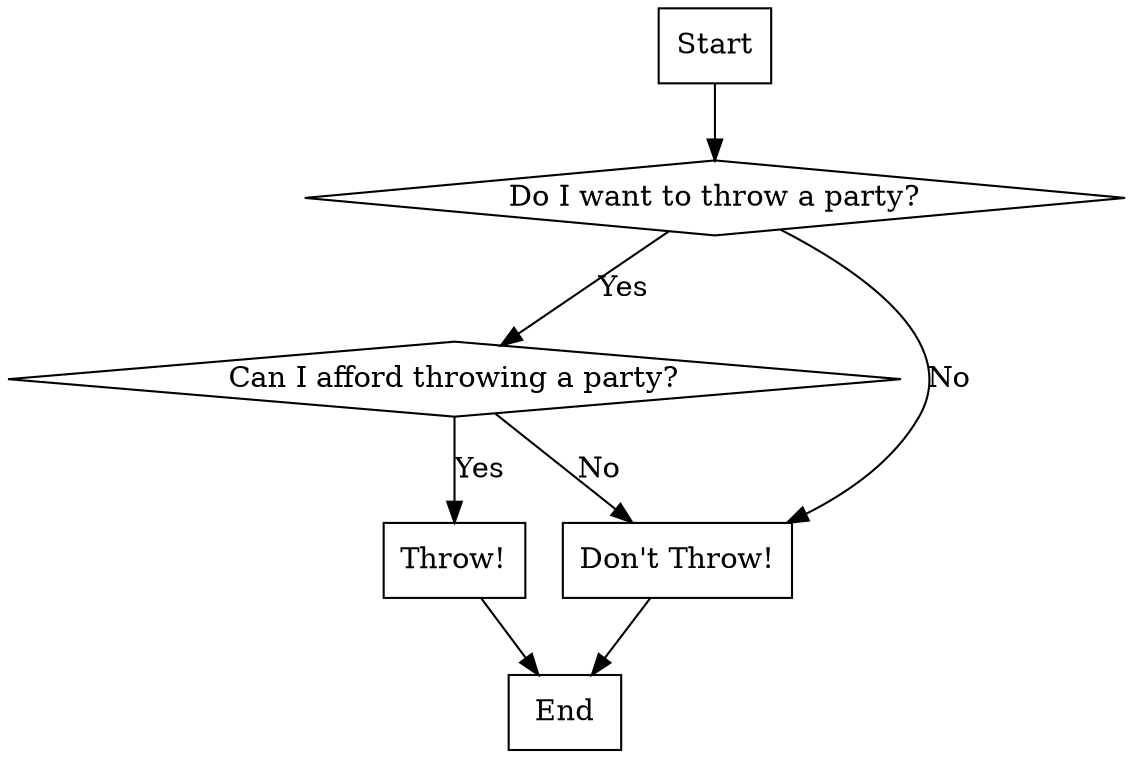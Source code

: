 
strict digraph BirthdayThrowParty
{
	start [ shape = "box", label = "Start" ];
	end [ shape = "box", label = "End" ];

	want_to_throw [ shape = "diamond", label = "Do I want to throw a party?" ];
	can_afford [ shape = "diamond", label = "Can I afford throwing a party?" ];

	throw [ shape = "box", label = "Throw!" ];
	dont_throw [ shape = "box", label = "Don't Throw!" ];

	start -> want_to_throw;

	want_to_throw -> dont_throw [ label = "No" ];
	want_to_throw -> can_afford [ label = "Yes" ];

	can_afford -> dont_throw [ label = "No" ];
	can_afford -> throw [ label = "Yes" ];

	throw -> end;
	dont_throw -> end;

	{ rank = "same"; throw dont_throw };
}
